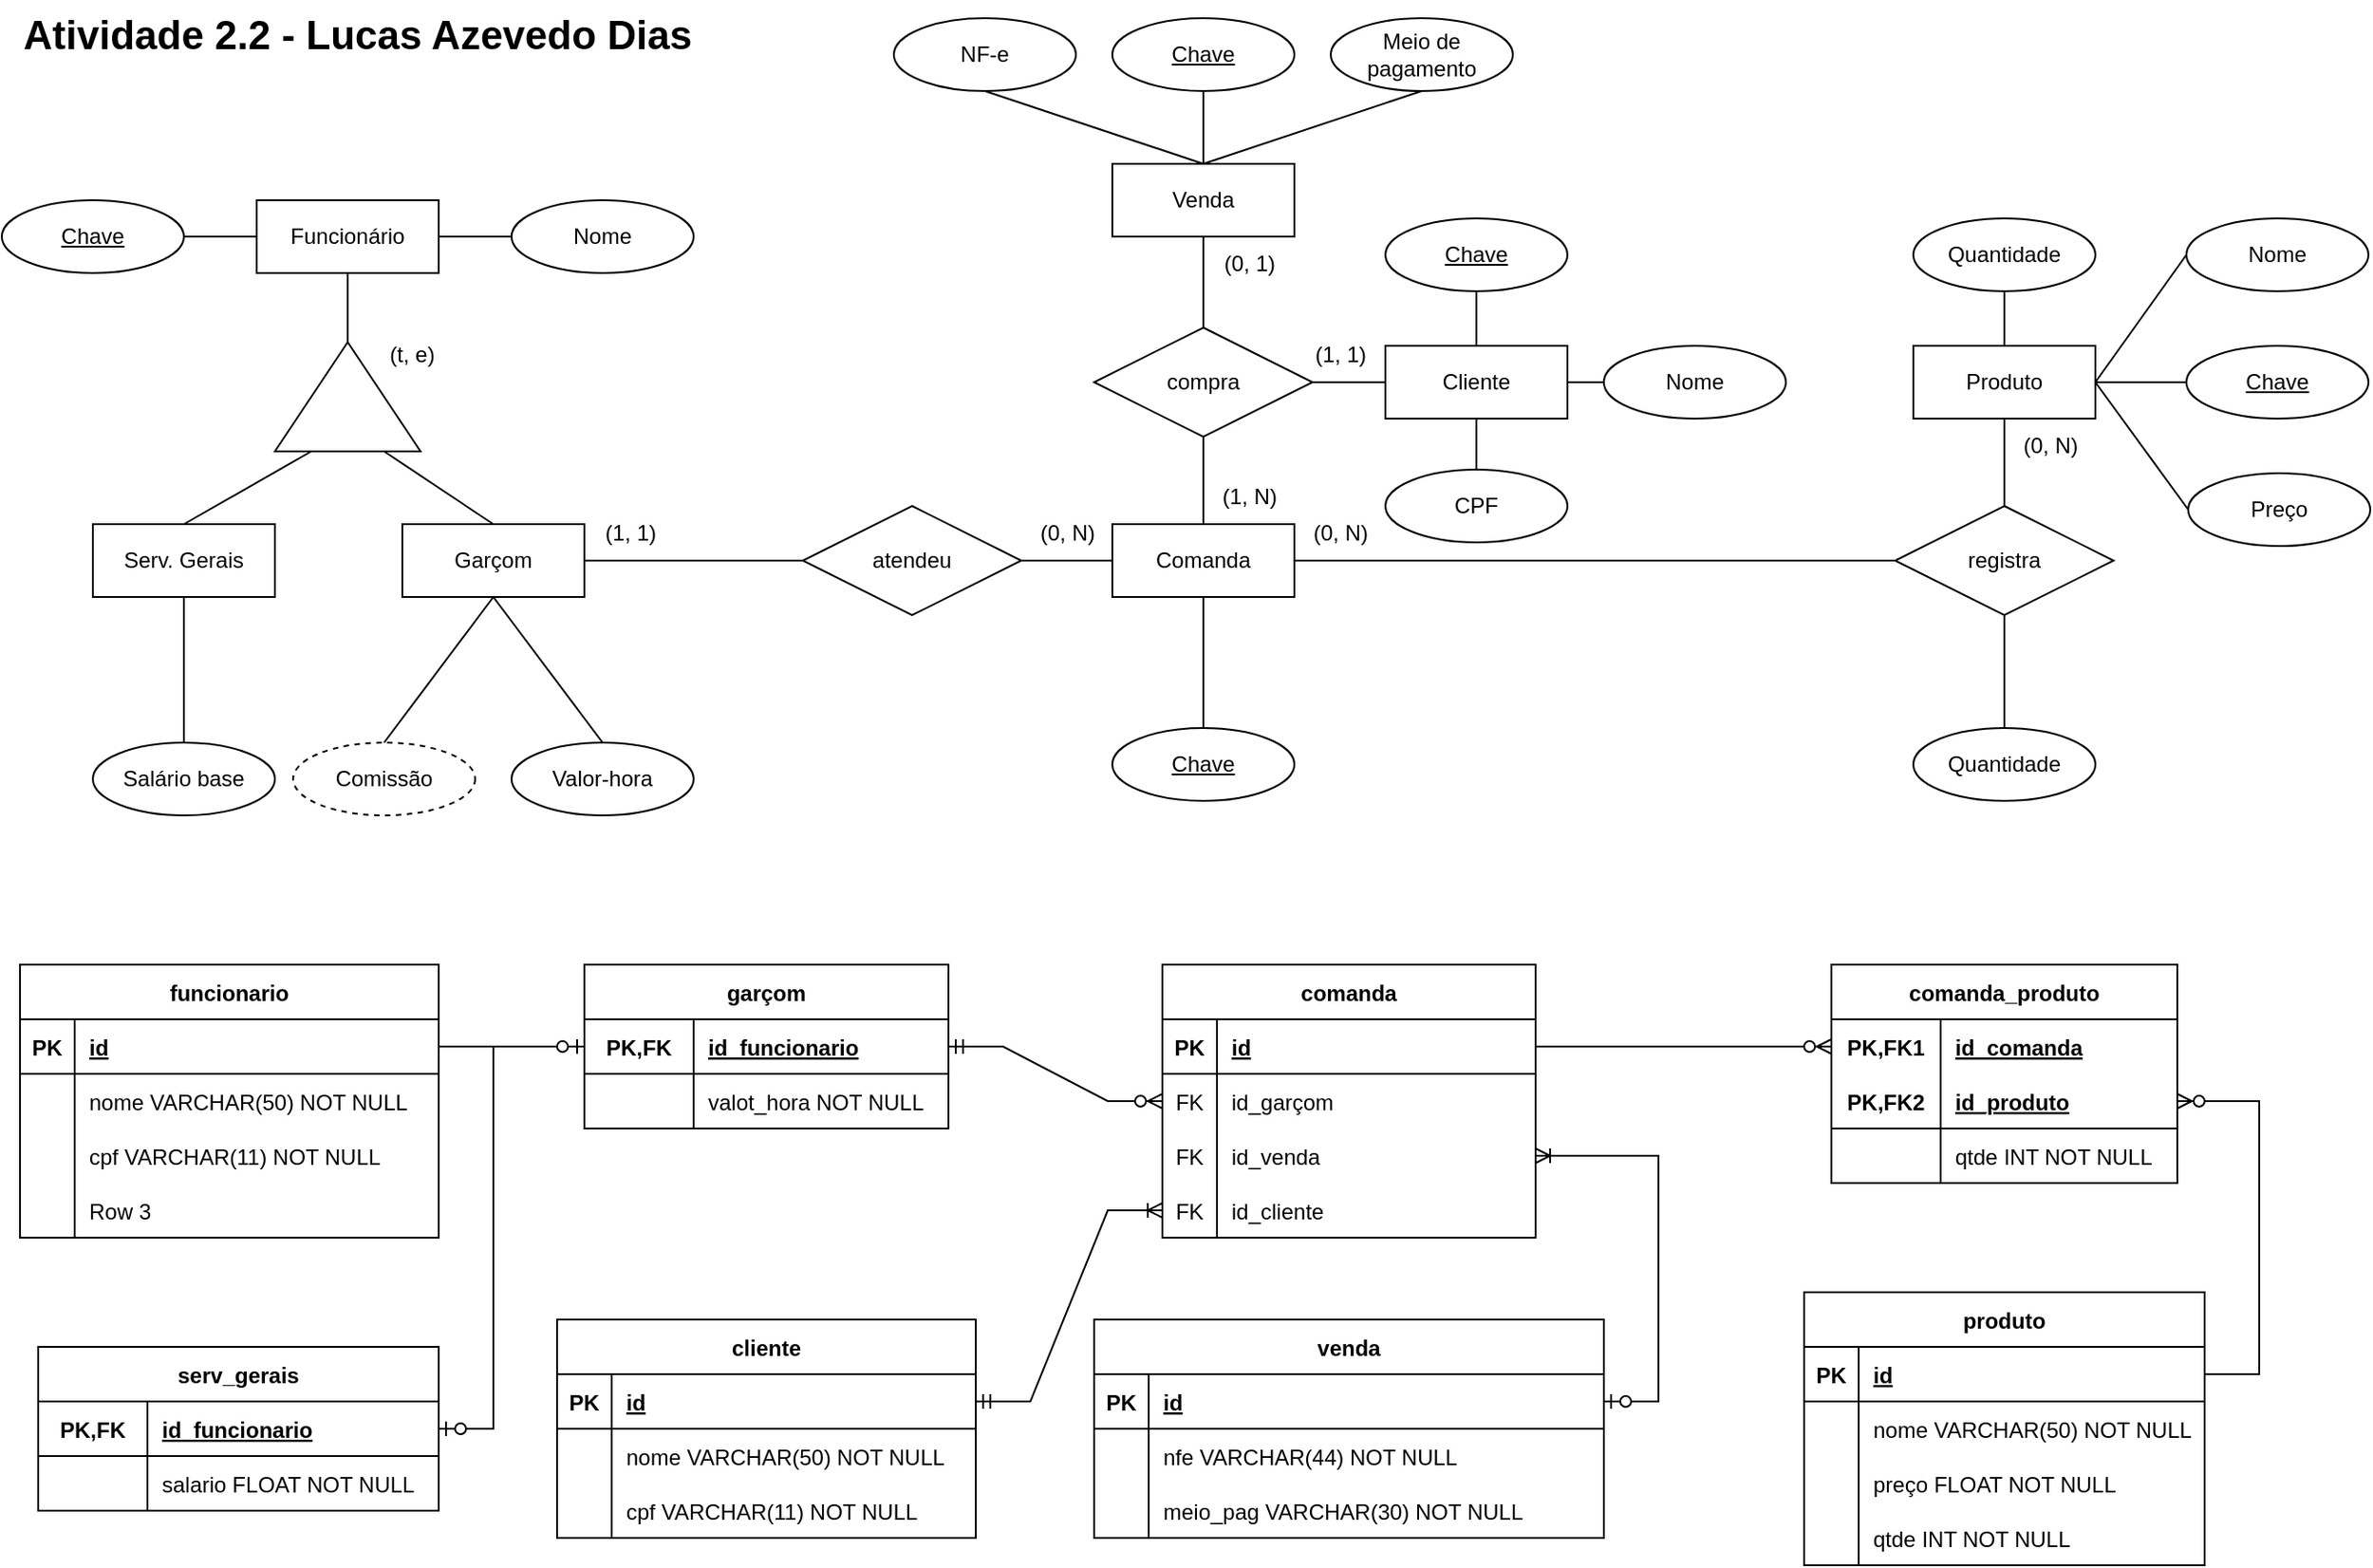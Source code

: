 <mxfile version="20.2.7" type="device"><diagram id="Tf-9CB0WXcVdSbQDBGS9" name="Página-1"><mxGraphModel dx="1550" dy="776" grid="1" gridSize="10" guides="1" tooltips="1" connect="1" arrows="1" fold="1" page="1" pageScale="1" pageWidth="827" pageHeight="1169" math="0" shadow="0"><root><mxCell id="0"/><mxCell id="1" parent="0"/><mxCell id="cGFHeMpiCrtGVs2GrDQh-1" value="Atividade 2.2 - Lucas Azevedo Dias" style="text;html=1;resizable=0;autosize=1;align=center;verticalAlign=middle;points=[];fillColor=none;strokeColor=none;rounded=0;strokeWidth=1;fontSize=22;fontStyle=1" parent="1" vertex="1"><mxGeometry x="40" y="40" width="390" height="40" as="geometry"/></mxCell><mxCell id="cGFHeMpiCrtGVs2GrDQh-3" value="Venda" style="whiteSpace=wrap;html=1;align=center;" parent="1" vertex="1"><mxGeometry x="650" y="130" width="100" height="40" as="geometry"/></mxCell><mxCell id="cGFHeMpiCrtGVs2GrDQh-4" value="Cliente" style="whiteSpace=wrap;html=1;align=center;" parent="1" vertex="1"><mxGeometry x="800" y="230" width="100" height="40" as="geometry"/></mxCell><mxCell id="cGFHeMpiCrtGVs2GrDQh-5" value="Comanda" style="whiteSpace=wrap;html=1;align=center;" parent="1" vertex="1"><mxGeometry x="650" y="328" width="100" height="40" as="geometry"/></mxCell><mxCell id="cGFHeMpiCrtGVs2GrDQh-6" value="Produto" style="whiteSpace=wrap;html=1;align=center;" parent="1" vertex="1"><mxGeometry x="1090" y="230" width="100" height="40" as="geometry"/></mxCell><mxCell id="cGFHeMpiCrtGVs2GrDQh-10" value="Funcionário" style="whiteSpace=wrap;html=1;align=center;" parent="1" vertex="1"><mxGeometry x="180" y="150" width="100" height="40" as="geometry"/></mxCell><mxCell id="cGFHeMpiCrtGVs2GrDQh-11" value="" style="triangle;whiteSpace=wrap;html=1;rotation=-90;" parent="1" vertex="1"><mxGeometry x="200" y="218" width="60" height="80" as="geometry"/></mxCell><mxCell id="cGFHeMpiCrtGVs2GrDQh-12" value="Garçom" style="whiteSpace=wrap;html=1;align=center;" parent="1" vertex="1"><mxGeometry x="260" y="328" width="100" height="40" as="geometry"/></mxCell><mxCell id="cGFHeMpiCrtGVs2GrDQh-14" value="" style="endArrow=none;html=1;rounded=0;exitX=0.5;exitY=1;exitDx=0;exitDy=0;entryX=1;entryY=0.5;entryDx=0;entryDy=0;" parent="1" source="cGFHeMpiCrtGVs2GrDQh-10" target="cGFHeMpiCrtGVs2GrDQh-11" edge="1"><mxGeometry relative="1" as="geometry"><mxPoint x="240" y="248.5" as="sourcePoint"/><mxPoint x="400" y="248.5" as="targetPoint"/></mxGeometry></mxCell><mxCell id="cGFHeMpiCrtGVs2GrDQh-15" value="" style="endArrow=none;html=1;rounded=0;exitX=0.5;exitY=0;exitDx=0;exitDy=0;entryX=0;entryY=0.75;entryDx=0;entryDy=0;" parent="1" source="cGFHeMpiCrtGVs2GrDQh-12" target="cGFHeMpiCrtGVs2GrDQh-11" edge="1"><mxGeometry relative="1" as="geometry"><mxPoint x="240" y="248.5" as="sourcePoint"/><mxPoint x="400" y="248.5" as="targetPoint"/></mxGeometry></mxCell><mxCell id="cGFHeMpiCrtGVs2GrDQh-17" value="compra" style="shape=rhombus;perimeter=rhombusPerimeter;whiteSpace=wrap;html=1;align=center;" parent="1" vertex="1"><mxGeometry x="640" y="220" width="120" height="60" as="geometry"/></mxCell><mxCell id="cGFHeMpiCrtGVs2GrDQh-18" value="" style="endArrow=none;html=1;rounded=0;exitX=0;exitY=0.5;exitDx=0;exitDy=0;entryX=1;entryY=0.5;entryDx=0;entryDy=0;" parent="1" source="cGFHeMpiCrtGVs2GrDQh-4" target="cGFHeMpiCrtGVs2GrDQh-17" edge="1"><mxGeometry relative="1" as="geometry"><mxPoint x="820" y="60.5" as="sourcePoint"/><mxPoint x="980" y="60.5" as="targetPoint"/></mxGeometry></mxCell><mxCell id="cGFHeMpiCrtGVs2GrDQh-19" value="" style="endArrow=none;html=1;rounded=0;exitX=0.5;exitY=0;exitDx=0;exitDy=0;entryX=0.5;entryY=1;entryDx=0;entryDy=0;" parent="1" source="cGFHeMpiCrtGVs2GrDQh-17" target="cGFHeMpiCrtGVs2GrDQh-3" edge="1"><mxGeometry relative="1" as="geometry"><mxPoint x="820" y="60.5" as="sourcePoint"/><mxPoint x="980" y="60.5" as="targetPoint"/></mxGeometry></mxCell><mxCell id="cGFHeMpiCrtGVs2GrDQh-21" value="" style="endArrow=none;html=1;rounded=0;exitX=0.5;exitY=0;exitDx=0;exitDy=0;entryX=0.5;entryY=1;entryDx=0;entryDy=0;" parent="1" source="cGFHeMpiCrtGVs2GrDQh-5" target="cGFHeMpiCrtGVs2GrDQh-17" edge="1"><mxGeometry relative="1" as="geometry"><mxPoint x="830" y="-24.5" as="sourcePoint"/><mxPoint x="990" y="-24.5" as="targetPoint"/></mxGeometry></mxCell><mxCell id="cGFHeMpiCrtGVs2GrDQh-26" value="" style="endArrow=none;html=1;rounded=0;exitX=0;exitY=0.5;exitDx=0;exitDy=0;entryX=1;entryY=0.5;entryDx=0;entryDy=0;" parent="1" source="8vRfz0AkFS-vxS0Pr72x-83" target="cGFHeMpiCrtGVs2GrDQh-5" edge="1"><mxGeometry relative="1" as="geometry"><mxPoint x="1080" y="348" as="sourcePoint"/><mxPoint x="1019" y="428" as="targetPoint"/></mxGeometry></mxCell><mxCell id="cGFHeMpiCrtGVs2GrDQh-27" value="" style="endArrow=none;html=1;rounded=0;exitX=0.5;exitY=1;exitDx=0;exitDy=0;entryX=0.5;entryY=0;entryDx=0;entryDy=0;" parent="1" source="cGFHeMpiCrtGVs2GrDQh-6" target="8vRfz0AkFS-vxS0Pr72x-83" edge="1"><mxGeometry relative="1" as="geometry"><mxPoint x="900" y="228" as="sourcePoint"/><mxPoint x="1140" y="318" as="targetPoint"/></mxGeometry></mxCell><mxCell id="cGFHeMpiCrtGVs2GrDQh-37" value="(1, N)" style="text;html=1;resizable=0;autosize=1;align=center;verticalAlign=middle;points=[];fillColor=none;strokeColor=none;rounded=0;" parent="1" vertex="1"><mxGeometry x="700" y="298" width="50" height="30" as="geometry"/></mxCell><mxCell id="cGFHeMpiCrtGVs2GrDQh-38" value="(1, 1)" style="text;html=1;resizable=0;autosize=1;align=center;verticalAlign=middle;points=[];fillColor=none;strokeColor=none;rounded=0;" parent="1" vertex="1"><mxGeometry x="750" y="220" width="50" height="30" as="geometry"/></mxCell><mxCell id="cGFHeMpiCrtGVs2GrDQh-40" value="(0, 1)" style="text;html=1;resizable=0;autosize=1;align=center;verticalAlign=middle;points=[];fillColor=none;strokeColor=none;rounded=0;" parent="1" vertex="1"><mxGeometry x="700" y="170" width="50" height="30" as="geometry"/></mxCell><mxCell id="cGFHeMpiCrtGVs2GrDQh-44" value="(0, N)" style="text;html=1;resizable=0;autosize=1;align=center;verticalAlign=middle;points=[];fillColor=none;strokeColor=none;rounded=0;" parent="1" vertex="1"><mxGeometry x="750" y="318" width="50" height="30" as="geometry"/></mxCell><mxCell id="cGFHeMpiCrtGVs2GrDQh-45" value="(0, N)" style="text;html=1;resizable=0;autosize=1;align=center;verticalAlign=middle;points=[];fillColor=none;strokeColor=none;rounded=0;" parent="1" vertex="1"><mxGeometry x="1140" y="270" width="50" height="30" as="geometry"/></mxCell><mxCell id="cGFHeMpiCrtGVs2GrDQh-60" value="(t, e)" style="text;html=1;resizable=0;autosize=1;align=center;verticalAlign=middle;points=[];fillColor=none;strokeColor=none;rounded=0;" parent="1" vertex="1"><mxGeometry x="240" y="220" width="50" height="30" as="geometry"/></mxCell><mxCell id="cGFHeMpiCrtGVs2GrDQh-63" value="Quantidade" style="ellipse;whiteSpace=wrap;html=1;align=center;" parent="1" vertex="1"><mxGeometry x="1090" y="440" width="100" height="40" as="geometry"/></mxCell><mxCell id="cGFHeMpiCrtGVs2GrDQh-64" value="" style="endArrow=none;html=1;rounded=0;exitX=0.5;exitY=1;exitDx=0;exitDy=0;entryX=0.5;entryY=0;entryDx=0;entryDy=0;" parent="1" source="8vRfz0AkFS-vxS0Pr72x-83" target="cGFHeMpiCrtGVs2GrDQh-63" edge="1"><mxGeometry relative="1" as="geometry"><mxPoint x="1140" y="378" as="sourcePoint"/><mxPoint x="540" y="258" as="targetPoint"/></mxGeometry></mxCell><mxCell id="cGFHeMpiCrtGVs2GrDQh-67" value="Quantidade" style="ellipse;whiteSpace=wrap;html=1;align=center;" parent="1" vertex="1"><mxGeometry x="1090" y="160" width="100" height="40" as="geometry"/></mxCell><mxCell id="cGFHeMpiCrtGVs2GrDQh-68" value="" style="endArrow=none;html=1;rounded=0;exitX=0.5;exitY=0;exitDx=0;exitDy=0;entryX=0.5;entryY=1;entryDx=0;entryDy=0;" parent="1" source="cGFHeMpiCrtGVs2GrDQh-6" target="cGFHeMpiCrtGVs2GrDQh-67" edge="1"><mxGeometry relative="1" as="geometry"><mxPoint x="1341" y="110" as="sourcePoint"/><mxPoint x="1110" y="220" as="targetPoint"/></mxGeometry></mxCell><mxCell id="cGFHeMpiCrtGVs2GrDQh-69" value="Nome" style="ellipse;whiteSpace=wrap;html=1;align=center;" parent="1" vertex="1"><mxGeometry x="1240" y="160" width="100" height="40" as="geometry"/></mxCell><mxCell id="cGFHeMpiCrtGVs2GrDQh-70" value="Preço" style="ellipse;whiteSpace=wrap;html=1;align=center;" parent="1" vertex="1"><mxGeometry x="1241" y="300" width="100" height="40" as="geometry"/></mxCell><mxCell id="cGFHeMpiCrtGVs2GrDQh-71" value="" style="endArrow=none;html=1;rounded=0;exitX=0;exitY=0.5;exitDx=0;exitDy=0;entryX=1;entryY=0.5;entryDx=0;entryDy=0;" parent="1" source="cGFHeMpiCrtGVs2GrDQh-70" target="cGFHeMpiCrtGVs2GrDQh-6" edge="1"><mxGeometry relative="1" as="geometry"><mxPoint x="950" y="260" as="sourcePoint"/><mxPoint x="1110" y="260" as="targetPoint"/></mxGeometry></mxCell><mxCell id="cGFHeMpiCrtGVs2GrDQh-72" value="" style="endArrow=none;html=1;rounded=0;exitX=0;exitY=0.5;exitDx=0;exitDy=0;entryX=1;entryY=0.5;entryDx=0;entryDy=0;" parent="1" source="cGFHeMpiCrtGVs2GrDQh-69" target="cGFHeMpiCrtGVs2GrDQh-6" edge="1"><mxGeometry relative="1" as="geometry"><mxPoint x="950" y="260" as="sourcePoint"/><mxPoint x="1110" y="260" as="targetPoint"/></mxGeometry></mxCell><mxCell id="cGFHeMpiCrtGVs2GrDQh-77" value="Salário base" style="ellipse;whiteSpace=wrap;html=1;align=center;" parent="1" vertex="1"><mxGeometry x="90" y="448" width="100" height="40" as="geometry"/></mxCell><mxCell id="cGFHeMpiCrtGVs2GrDQh-78" value="" style="endArrow=none;html=1;rounded=0;entryX=0.5;entryY=0;entryDx=0;entryDy=0;exitX=0.5;exitY=1;exitDx=0;exitDy=0;" parent="1" source="cGFHeMpiCrtGVs2GrDQh-91" target="cGFHeMpiCrtGVs2GrDQh-77" edge="1"><mxGeometry relative="1" as="geometry"><mxPoint x="160" y="398" as="sourcePoint"/><mxPoint x="800" y="278.5" as="targetPoint"/></mxGeometry></mxCell><mxCell id="cGFHeMpiCrtGVs2GrDQh-80" value="Comissão" style="ellipse;whiteSpace=wrap;html=1;align=center;dashed=1;" parent="1" vertex="1"><mxGeometry x="200" y="448" width="100" height="40" as="geometry"/></mxCell><mxCell id="cGFHeMpiCrtGVs2GrDQh-81" value="Valor-hora" style="ellipse;whiteSpace=wrap;html=1;align=center;" parent="1" vertex="1"><mxGeometry x="320" y="448" width="100" height="40" as="geometry"/></mxCell><mxCell id="cGFHeMpiCrtGVs2GrDQh-82" value="" style="endArrow=none;html=1;rounded=0;exitX=0.5;exitY=0;exitDx=0;exitDy=0;entryX=0.5;entryY=1;entryDx=0;entryDy=0;" parent="1" source="cGFHeMpiCrtGVs2GrDQh-80" target="cGFHeMpiCrtGVs2GrDQh-12" edge="1"><mxGeometry relative="1" as="geometry"><mxPoint x="420" y="356.5" as="sourcePoint"/><mxPoint x="580" y="356.5" as="targetPoint"/></mxGeometry></mxCell><mxCell id="cGFHeMpiCrtGVs2GrDQh-83" value="" style="endArrow=none;html=1;rounded=0;exitX=0.5;exitY=1;exitDx=0;exitDy=0;entryX=0.5;entryY=0;entryDx=0;entryDy=0;" parent="1" source="cGFHeMpiCrtGVs2GrDQh-12" target="cGFHeMpiCrtGVs2GrDQh-81" edge="1"><mxGeometry relative="1" as="geometry"><mxPoint x="420" y="356.5" as="sourcePoint"/><mxPoint x="580" y="356.5" as="targetPoint"/></mxGeometry></mxCell><mxCell id="cGFHeMpiCrtGVs2GrDQh-87" value="atendeu" style="shape=rhombus;perimeter=rhombusPerimeter;whiteSpace=wrap;html=1;align=center;" parent="1" vertex="1"><mxGeometry x="480" y="318" width="120" height="60" as="geometry"/></mxCell><mxCell id="cGFHeMpiCrtGVs2GrDQh-88" value="" style="endArrow=none;html=1;rounded=0;exitX=1;exitY=0.5;exitDx=0;exitDy=0;entryX=0;entryY=0.5;entryDx=0;entryDy=0;" parent="1" source="cGFHeMpiCrtGVs2GrDQh-87" target="cGFHeMpiCrtGVs2GrDQh-5" edge="1"><mxGeometry relative="1" as="geometry"><mxPoint x="430" y="228" as="sourcePoint"/><mxPoint x="590" y="228" as="targetPoint"/></mxGeometry></mxCell><mxCell id="cGFHeMpiCrtGVs2GrDQh-89" value="" style="endArrow=none;html=1;rounded=0;exitX=1;exitY=0.5;exitDx=0;exitDy=0;entryX=0;entryY=0.5;entryDx=0;entryDy=0;" parent="1" source="cGFHeMpiCrtGVs2GrDQh-12" target="cGFHeMpiCrtGVs2GrDQh-87" edge="1"><mxGeometry relative="1" as="geometry"><mxPoint x="430" y="228" as="sourcePoint"/><mxPoint x="590" y="228" as="targetPoint"/></mxGeometry></mxCell><mxCell id="cGFHeMpiCrtGVs2GrDQh-90" value="(0, N)" style="text;html=1;resizable=0;autosize=1;align=center;verticalAlign=middle;points=[];fillColor=none;strokeColor=none;rounded=0;" parent="1" vertex="1"><mxGeometry x="600" y="318" width="50" height="30" as="geometry"/></mxCell><mxCell id="cGFHeMpiCrtGVs2GrDQh-91" value="Serv. Gerais" style="whiteSpace=wrap;html=1;align=center;" parent="1" vertex="1"><mxGeometry x="90" y="328" width="100" height="40" as="geometry"/></mxCell><mxCell id="cGFHeMpiCrtGVs2GrDQh-92" value="" style="endArrow=none;html=1;rounded=0;exitX=0;exitY=0.25;exitDx=0;exitDy=0;entryX=0.5;entryY=0;entryDx=0;entryDy=0;" parent="1" source="cGFHeMpiCrtGVs2GrDQh-11" target="cGFHeMpiCrtGVs2GrDQh-91" edge="1"><mxGeometry relative="1" as="geometry"><mxPoint x="420" y="328" as="sourcePoint"/><mxPoint x="580" y="328" as="targetPoint"/></mxGeometry></mxCell><mxCell id="cGFHeMpiCrtGVs2GrDQh-93" value="(1, 1)" style="text;html=1;resizable=0;autosize=1;align=center;verticalAlign=middle;points=[];fillColor=none;strokeColor=none;rounded=0;" parent="1" vertex="1"><mxGeometry x="360" y="318" width="50" height="30" as="geometry"/></mxCell><mxCell id="MlNXcldmZErUoNLux1YM-1" value="Nome" style="ellipse;whiteSpace=wrap;html=1;align=center;" parent="1" vertex="1"><mxGeometry x="320" y="150" width="100" height="40" as="geometry"/></mxCell><mxCell id="MlNXcldmZErUoNLux1YM-2" value="" style="endArrow=none;html=1;rounded=0;entryX=0;entryY=0.5;entryDx=0;entryDy=0;exitX=1;exitY=0.5;exitDx=0;exitDy=0;" parent="1" source="cGFHeMpiCrtGVs2GrDQh-10" target="MlNXcldmZErUoNLux1YM-1" edge="1"><mxGeometry relative="1" as="geometry"><mxPoint x="580" y="190" as="sourcePoint"/><mxPoint x="740" y="190" as="targetPoint"/></mxGeometry></mxCell><mxCell id="MlNXcldmZErUoNLux1YM-3" value="Chave" style="ellipse;whiteSpace=wrap;html=1;align=center;fontStyle=4;" parent="1" vertex="1"><mxGeometry x="40" y="150" width="100" height="40" as="geometry"/></mxCell><mxCell id="MlNXcldmZErUoNLux1YM-4" value="" style="endArrow=none;html=1;rounded=0;entryX=1;entryY=0.5;entryDx=0;entryDy=0;exitX=0;exitY=0.5;exitDx=0;exitDy=0;" parent="1" source="cGFHeMpiCrtGVs2GrDQh-10" target="MlNXcldmZErUoNLux1YM-3" edge="1"><mxGeometry relative="1" as="geometry"><mxPoint x="580" y="190" as="sourcePoint"/><mxPoint x="740" y="190" as="targetPoint"/></mxGeometry></mxCell><mxCell id="MlNXcldmZErUoNLux1YM-5" value="Chave" style="ellipse;whiteSpace=wrap;html=1;align=center;fontStyle=4;" parent="1" vertex="1"><mxGeometry x="650" y="50" width="100" height="40" as="geometry"/></mxCell><mxCell id="MlNXcldmZErUoNLux1YM-6" value="" style="endArrow=none;html=1;rounded=0;entryX=0.5;entryY=1;entryDx=0;entryDy=0;exitX=0.5;exitY=0;exitDx=0;exitDy=0;" parent="1" source="cGFHeMpiCrtGVs2GrDQh-3" target="MlNXcldmZErUoNLux1YM-5" edge="1"><mxGeometry relative="1" as="geometry"><mxPoint x="500" y="164.5" as="sourcePoint"/><mxPoint x="660" y="164.5" as="targetPoint"/></mxGeometry></mxCell><mxCell id="MlNXcldmZErUoNLux1YM-7" value="Chave" style="ellipse;whiteSpace=wrap;html=1;align=center;fontStyle=4;" parent="1" vertex="1"><mxGeometry x="650" y="440" width="100" height="40" as="geometry"/></mxCell><mxCell id="MlNXcldmZErUoNLux1YM-8" value="" style="endArrow=none;html=1;rounded=0;entryX=0.5;entryY=1;entryDx=0;entryDy=0;exitX=0.5;exitY=0;exitDx=0;exitDy=0;" parent="1" source="MlNXcldmZErUoNLux1YM-7" target="cGFHeMpiCrtGVs2GrDQh-5" edge="1"><mxGeometry relative="1" as="geometry"><mxPoint x="645" y="520" as="sourcePoint"/><mxPoint x="805" y="520" as="targetPoint"/></mxGeometry></mxCell><mxCell id="MlNXcldmZErUoNLux1YM-11" value="Meio de pagamento" style="ellipse;whiteSpace=wrap;html=1;align=center;" parent="1" vertex="1"><mxGeometry x="770" y="50" width="100" height="40" as="geometry"/></mxCell><mxCell id="MlNXcldmZErUoNLux1YM-12" value="NF-e" style="ellipse;whiteSpace=wrap;html=1;align=center;" parent="1" vertex="1"><mxGeometry x="530" y="50" width="100" height="40" as="geometry"/></mxCell><mxCell id="MlNXcldmZErUoNLux1YM-13" value="" style="endArrow=none;html=1;rounded=0;entryX=0.5;entryY=1;entryDx=0;entryDy=0;exitX=0.5;exitY=0;exitDx=0;exitDy=0;" parent="1" source="cGFHeMpiCrtGVs2GrDQh-3" target="MlNXcldmZErUoNLux1YM-12" edge="1"><mxGeometry relative="1" as="geometry"><mxPoint x="560" y="190" as="sourcePoint"/><mxPoint x="720" y="190" as="targetPoint"/></mxGeometry></mxCell><mxCell id="MlNXcldmZErUoNLux1YM-14" value="" style="endArrow=none;html=1;rounded=0;entryX=0.5;entryY=1;entryDx=0;entryDy=0;exitX=0.5;exitY=0;exitDx=0;exitDy=0;" parent="1" source="cGFHeMpiCrtGVs2GrDQh-3" target="MlNXcldmZErUoNLux1YM-11" edge="1"><mxGeometry relative="1" as="geometry"><mxPoint x="560" y="190" as="sourcePoint"/><mxPoint x="720" y="190" as="targetPoint"/></mxGeometry></mxCell><mxCell id="MlNXcldmZErUoNLux1YM-15" value="Nome" style="ellipse;whiteSpace=wrap;html=1;align=center;" parent="1" vertex="1"><mxGeometry x="920" y="230" width="100" height="40" as="geometry"/></mxCell><mxCell id="MlNXcldmZErUoNLux1YM-16" value="Chave" style="ellipse;whiteSpace=wrap;html=1;align=center;fontStyle=4;" parent="1" vertex="1"><mxGeometry x="800" y="160" width="100" height="40" as="geometry"/></mxCell><mxCell id="MlNXcldmZErUoNLux1YM-17" value="" style="endArrow=none;html=1;rounded=0;entryX=0.5;entryY=1;entryDx=0;entryDy=0;exitX=0.5;exitY=0;exitDx=0;exitDy=0;" parent="1" source="cGFHeMpiCrtGVs2GrDQh-4" target="MlNXcldmZErUoNLux1YM-16" edge="1"><mxGeometry relative="1" as="geometry"><mxPoint x="1060" y="320" as="sourcePoint"/><mxPoint x="1220" y="320" as="targetPoint"/></mxGeometry></mxCell><mxCell id="MlNXcldmZErUoNLux1YM-18" value="" style="endArrow=none;html=1;rounded=0;entryX=1;entryY=0.5;entryDx=0;entryDy=0;exitX=0;exitY=0.5;exitDx=0;exitDy=0;" parent="1" source="MlNXcldmZErUoNLux1YM-15" target="cGFHeMpiCrtGVs2GrDQh-4" edge="1"><mxGeometry relative="1" as="geometry"><mxPoint x="1060" y="320" as="sourcePoint"/><mxPoint x="1220" y="320" as="targetPoint"/></mxGeometry></mxCell><mxCell id="MlNXcldmZErUoNLux1YM-19" value="CPF" style="ellipse;whiteSpace=wrap;html=1;align=center;" parent="1" vertex="1"><mxGeometry x="800" y="298" width="100" height="40" as="geometry"/></mxCell><mxCell id="MlNXcldmZErUoNLux1YM-20" value="" style="endArrow=none;html=1;rounded=0;exitX=0.5;exitY=1;exitDx=0;exitDy=0;entryX=0.5;entryY=0;entryDx=0;entryDy=0;" parent="1" source="cGFHeMpiCrtGVs2GrDQh-4" target="MlNXcldmZErUoNLux1YM-19" edge="1"><mxGeometry relative="1" as="geometry"><mxPoint x="1060" y="320" as="sourcePoint"/><mxPoint x="1220" y="320" as="targetPoint"/></mxGeometry></mxCell><mxCell id="MlNXcldmZErUoNLux1YM-21" value="Chave" style="ellipse;whiteSpace=wrap;html=1;align=center;fontStyle=4;" parent="1" vertex="1"><mxGeometry x="1240" y="230" width="100" height="40" as="geometry"/></mxCell><mxCell id="MlNXcldmZErUoNLux1YM-22" value="" style="endArrow=none;html=1;rounded=0;entryX=1;entryY=0.5;entryDx=0;entryDy=0;exitX=0;exitY=0.5;exitDx=0;exitDy=0;" parent="1" source="MlNXcldmZErUoNLux1YM-21" target="cGFHeMpiCrtGVs2GrDQh-6" edge="1"><mxGeometry relative="1" as="geometry"><mxPoint x="850" y="320" as="sourcePoint"/><mxPoint x="1010" y="320" as="targetPoint"/></mxGeometry></mxCell><mxCell id="9fMpjr7GXetN1VGknUo6-1" value="funcionario" style="shape=table;startSize=30;container=1;collapsible=1;childLayout=tableLayout;fixedRows=1;rowLines=0;fontStyle=1;align=center;resizeLast=1;" parent="1" vertex="1"><mxGeometry x="50" y="570" width="230" height="150" as="geometry"/></mxCell><mxCell id="9fMpjr7GXetN1VGknUo6-2" value="" style="shape=tableRow;horizontal=0;startSize=0;swimlaneHead=0;swimlaneBody=0;fillColor=none;collapsible=0;dropTarget=0;points=[[0,0.5],[1,0.5]];portConstraint=eastwest;top=0;left=0;right=0;bottom=1;" parent="9fMpjr7GXetN1VGknUo6-1" vertex="1"><mxGeometry y="30" width="230" height="30" as="geometry"/></mxCell><mxCell id="9fMpjr7GXetN1VGknUo6-3" value="PK" style="shape=partialRectangle;connectable=0;fillColor=none;top=0;left=0;bottom=0;right=0;fontStyle=1;overflow=hidden;" parent="9fMpjr7GXetN1VGknUo6-2" vertex="1"><mxGeometry width="30" height="30" as="geometry"><mxRectangle width="30" height="30" as="alternateBounds"/></mxGeometry></mxCell><mxCell id="9fMpjr7GXetN1VGknUo6-4" value="id" style="shape=partialRectangle;connectable=0;fillColor=none;top=0;left=0;bottom=0;right=0;align=left;spacingLeft=6;fontStyle=5;overflow=hidden;" parent="9fMpjr7GXetN1VGknUo6-2" vertex="1"><mxGeometry x="30" width="200" height="30" as="geometry"><mxRectangle width="200" height="30" as="alternateBounds"/></mxGeometry></mxCell><mxCell id="9fMpjr7GXetN1VGknUo6-5" value="" style="shape=tableRow;horizontal=0;startSize=0;swimlaneHead=0;swimlaneBody=0;fillColor=none;collapsible=0;dropTarget=0;points=[[0,0.5],[1,0.5]];portConstraint=eastwest;top=0;left=0;right=0;bottom=0;" parent="9fMpjr7GXetN1VGknUo6-1" vertex="1"><mxGeometry y="60" width="230" height="30" as="geometry"/></mxCell><mxCell id="9fMpjr7GXetN1VGknUo6-6" value="" style="shape=partialRectangle;connectable=0;fillColor=none;top=0;left=0;bottom=0;right=0;editable=1;overflow=hidden;" parent="9fMpjr7GXetN1VGknUo6-5" vertex="1"><mxGeometry width="30" height="30" as="geometry"><mxRectangle width="30" height="30" as="alternateBounds"/></mxGeometry></mxCell><mxCell id="9fMpjr7GXetN1VGknUo6-7" value="nome VARCHAR(50) NOT NULL" style="shape=partialRectangle;connectable=0;fillColor=none;top=0;left=0;bottom=0;right=0;align=left;spacingLeft=6;overflow=hidden;" parent="9fMpjr7GXetN1VGknUo6-5" vertex="1"><mxGeometry x="30" width="200" height="30" as="geometry"><mxRectangle width="200" height="30" as="alternateBounds"/></mxGeometry></mxCell><mxCell id="9fMpjr7GXetN1VGknUo6-8" value="" style="shape=tableRow;horizontal=0;startSize=0;swimlaneHead=0;swimlaneBody=0;fillColor=none;collapsible=0;dropTarget=0;points=[[0,0.5],[1,0.5]];portConstraint=eastwest;top=0;left=0;right=0;bottom=0;" parent="9fMpjr7GXetN1VGknUo6-1" vertex="1"><mxGeometry y="90" width="230" height="30" as="geometry"/></mxCell><mxCell id="9fMpjr7GXetN1VGknUo6-9" value="" style="shape=partialRectangle;connectable=0;fillColor=none;top=0;left=0;bottom=0;right=0;editable=1;overflow=hidden;" parent="9fMpjr7GXetN1VGknUo6-8" vertex="1"><mxGeometry width="30" height="30" as="geometry"><mxRectangle width="30" height="30" as="alternateBounds"/></mxGeometry></mxCell><mxCell id="9fMpjr7GXetN1VGknUo6-10" value="cpf VARCHAR(11) NOT NULL" style="shape=partialRectangle;connectable=0;fillColor=none;top=0;left=0;bottom=0;right=0;align=left;spacingLeft=6;overflow=hidden;" parent="9fMpjr7GXetN1VGknUo6-8" vertex="1"><mxGeometry x="30" width="200" height="30" as="geometry"><mxRectangle width="200" height="30" as="alternateBounds"/></mxGeometry></mxCell><mxCell id="9fMpjr7GXetN1VGknUo6-11" value="" style="shape=tableRow;horizontal=0;startSize=0;swimlaneHead=0;swimlaneBody=0;fillColor=none;collapsible=0;dropTarget=0;points=[[0,0.5],[1,0.5]];portConstraint=eastwest;top=0;left=0;right=0;bottom=0;" parent="9fMpjr7GXetN1VGknUo6-1" vertex="1"><mxGeometry y="120" width="230" height="30" as="geometry"/></mxCell><mxCell id="9fMpjr7GXetN1VGknUo6-12" value="" style="shape=partialRectangle;connectable=0;fillColor=none;top=0;left=0;bottom=0;right=0;editable=1;overflow=hidden;" parent="9fMpjr7GXetN1VGknUo6-11" vertex="1"><mxGeometry width="30" height="30" as="geometry"><mxRectangle width="30" height="30" as="alternateBounds"/></mxGeometry></mxCell><mxCell id="9fMpjr7GXetN1VGknUo6-13" value="Row 3" style="shape=partialRectangle;connectable=0;fillColor=none;top=0;left=0;bottom=0;right=0;align=left;spacingLeft=6;overflow=hidden;" parent="9fMpjr7GXetN1VGknUo6-11" vertex="1"><mxGeometry x="30" width="200" height="30" as="geometry"><mxRectangle width="200" height="30" as="alternateBounds"/></mxGeometry></mxCell><mxCell id="9fMpjr7GXetN1VGknUo6-14" value="" style="edgeStyle=entityRelationEdgeStyle;fontSize=12;html=1;endArrow=ERzeroToOne;endFill=1;rounded=0;" parent="1" source="9fMpjr7GXetN1VGknUo6-2" target="9fMpjr7GXetN1VGknUo6-19" edge="1"><mxGeometry width="100" height="100" relative="1" as="geometry"><mxPoint x="350" y="790" as="sourcePoint"/><mxPoint x="450" y="690" as="targetPoint"/></mxGeometry></mxCell><mxCell id="9fMpjr7GXetN1VGknUo6-15" value="garçom" style="shape=table;startSize=30;container=1;collapsible=1;childLayout=tableLayout;fixedRows=1;rowLines=0;fontStyle=1;align=center;resizeLast=1;" parent="1" vertex="1"><mxGeometry x="360" y="570" width="200" height="90" as="geometry"/></mxCell><mxCell id="9fMpjr7GXetN1VGknUo6-19" value="" style="shape=tableRow;horizontal=0;startSize=0;swimlaneHead=0;swimlaneBody=0;fillColor=none;collapsible=0;dropTarget=0;points=[[0,0.5],[1,0.5]];portConstraint=eastwest;top=0;left=0;right=0;bottom=1;" parent="9fMpjr7GXetN1VGknUo6-15" vertex="1"><mxGeometry y="30" width="200" height="30" as="geometry"/></mxCell><mxCell id="9fMpjr7GXetN1VGknUo6-20" value="PK,FK" style="shape=partialRectangle;connectable=0;fillColor=none;top=0;left=0;bottom=0;right=0;fontStyle=1;overflow=hidden;" parent="9fMpjr7GXetN1VGknUo6-19" vertex="1"><mxGeometry width="60" height="30" as="geometry"><mxRectangle width="60" height="30" as="alternateBounds"/></mxGeometry></mxCell><mxCell id="9fMpjr7GXetN1VGknUo6-21" value="id_funcionario" style="shape=partialRectangle;connectable=0;fillColor=none;top=0;left=0;bottom=0;right=0;align=left;spacingLeft=6;fontStyle=5;overflow=hidden;" parent="9fMpjr7GXetN1VGknUo6-19" vertex="1"><mxGeometry x="60" width="140" height="30" as="geometry"><mxRectangle width="140" height="30" as="alternateBounds"/></mxGeometry></mxCell><mxCell id="9fMpjr7GXetN1VGknUo6-22" value="" style="shape=tableRow;horizontal=0;startSize=0;swimlaneHead=0;swimlaneBody=0;fillColor=none;collapsible=0;dropTarget=0;points=[[0,0.5],[1,0.5]];portConstraint=eastwest;top=0;left=0;right=0;bottom=0;" parent="9fMpjr7GXetN1VGknUo6-15" vertex="1"><mxGeometry y="60" width="200" height="30" as="geometry"/></mxCell><mxCell id="9fMpjr7GXetN1VGknUo6-23" value="" style="shape=partialRectangle;connectable=0;fillColor=none;top=0;left=0;bottom=0;right=0;editable=1;overflow=hidden;" parent="9fMpjr7GXetN1VGknUo6-22" vertex="1"><mxGeometry width="60" height="30" as="geometry"><mxRectangle width="60" height="30" as="alternateBounds"/></mxGeometry></mxCell><mxCell id="9fMpjr7GXetN1VGknUo6-24" value="valot_hora NOT NULL" style="shape=partialRectangle;connectable=0;fillColor=none;top=0;left=0;bottom=0;right=0;align=left;spacingLeft=6;overflow=hidden;" parent="9fMpjr7GXetN1VGknUo6-22" vertex="1"><mxGeometry x="60" width="140" height="30" as="geometry"><mxRectangle width="140" height="30" as="alternateBounds"/></mxGeometry></mxCell><mxCell id="9fMpjr7GXetN1VGknUo6-38" value="serv_gerais" style="shape=table;startSize=30;container=1;collapsible=1;childLayout=tableLayout;fixedRows=1;rowLines=0;fontStyle=1;align=center;resizeLast=1;" parent="1" vertex="1"><mxGeometry x="60" y="780" width="220" height="90" as="geometry"/></mxCell><mxCell id="9fMpjr7GXetN1VGknUo6-39" value="" style="shape=tableRow;horizontal=0;startSize=0;swimlaneHead=0;swimlaneBody=0;fillColor=none;collapsible=0;dropTarget=0;points=[[0,0.5],[1,0.5]];portConstraint=eastwest;top=0;left=0;right=0;bottom=1;" parent="9fMpjr7GXetN1VGknUo6-38" vertex="1"><mxGeometry y="30" width="220" height="30" as="geometry"/></mxCell><mxCell id="9fMpjr7GXetN1VGknUo6-40" value="PK,FK" style="shape=partialRectangle;connectable=0;fillColor=none;top=0;left=0;bottom=0;right=0;fontStyle=1;overflow=hidden;" parent="9fMpjr7GXetN1VGknUo6-39" vertex="1"><mxGeometry width="60" height="30" as="geometry"><mxRectangle width="60" height="30" as="alternateBounds"/></mxGeometry></mxCell><mxCell id="9fMpjr7GXetN1VGknUo6-41" value="id_funcionario" style="shape=partialRectangle;connectable=0;fillColor=none;top=0;left=0;bottom=0;right=0;align=left;spacingLeft=6;fontStyle=5;overflow=hidden;" parent="9fMpjr7GXetN1VGknUo6-39" vertex="1"><mxGeometry x="60" width="160" height="30" as="geometry"><mxRectangle width="160" height="30" as="alternateBounds"/></mxGeometry></mxCell><mxCell id="9fMpjr7GXetN1VGknUo6-42" value="" style="shape=tableRow;horizontal=0;startSize=0;swimlaneHead=0;swimlaneBody=0;fillColor=none;collapsible=0;dropTarget=0;points=[[0,0.5],[1,0.5]];portConstraint=eastwest;top=0;left=0;right=0;bottom=0;" parent="9fMpjr7GXetN1VGknUo6-38" vertex="1"><mxGeometry y="60" width="220" height="30" as="geometry"/></mxCell><mxCell id="9fMpjr7GXetN1VGknUo6-43" value="" style="shape=partialRectangle;connectable=0;fillColor=none;top=0;left=0;bottom=0;right=0;editable=1;overflow=hidden;" parent="9fMpjr7GXetN1VGknUo6-42" vertex="1"><mxGeometry width="60" height="30" as="geometry"><mxRectangle width="60" height="30" as="alternateBounds"/></mxGeometry></mxCell><mxCell id="9fMpjr7GXetN1VGknUo6-44" value="salario FLOAT NOT NULL" style="shape=partialRectangle;connectable=0;fillColor=none;top=0;left=0;bottom=0;right=0;align=left;spacingLeft=6;overflow=hidden;" parent="9fMpjr7GXetN1VGknUo6-42" vertex="1"><mxGeometry x="60" width="160" height="30" as="geometry"><mxRectangle width="160" height="30" as="alternateBounds"/></mxGeometry></mxCell><mxCell id="9fMpjr7GXetN1VGknUo6-48" value="" style="edgeStyle=entityRelationEdgeStyle;fontSize=12;html=1;endArrow=ERzeroToOne;endFill=1;rounded=0;" parent="1" source="9fMpjr7GXetN1VGknUo6-2" target="9fMpjr7GXetN1VGknUo6-39" edge="1"><mxGeometry width="100" height="100" relative="1" as="geometry"><mxPoint x="290" y="625" as="sourcePoint"/><mxPoint x="521" y="665" as="targetPoint"/></mxGeometry></mxCell><mxCell id="8vRfz0AkFS-vxS0Pr72x-1" value="comanda" style="shape=table;startSize=30;container=1;collapsible=1;childLayout=tableLayout;fixedRows=1;rowLines=0;fontStyle=1;align=center;resizeLast=1;" vertex="1" parent="1"><mxGeometry x="677.5" y="570" width="205" height="150" as="geometry"/></mxCell><mxCell id="8vRfz0AkFS-vxS0Pr72x-2" value="" style="shape=tableRow;horizontal=0;startSize=0;swimlaneHead=0;swimlaneBody=0;fillColor=none;collapsible=0;dropTarget=0;points=[[0,0.5],[1,0.5]];portConstraint=eastwest;top=0;left=0;right=0;bottom=1;" vertex="1" parent="8vRfz0AkFS-vxS0Pr72x-1"><mxGeometry y="30" width="205" height="30" as="geometry"/></mxCell><mxCell id="8vRfz0AkFS-vxS0Pr72x-3" value="PK" style="shape=partialRectangle;connectable=0;fillColor=none;top=0;left=0;bottom=0;right=0;fontStyle=1;overflow=hidden;" vertex="1" parent="8vRfz0AkFS-vxS0Pr72x-2"><mxGeometry width="30" height="30" as="geometry"><mxRectangle width="30" height="30" as="alternateBounds"/></mxGeometry></mxCell><mxCell id="8vRfz0AkFS-vxS0Pr72x-4" value="id" style="shape=partialRectangle;connectable=0;fillColor=none;top=0;left=0;bottom=0;right=0;align=left;spacingLeft=6;fontStyle=5;overflow=hidden;" vertex="1" parent="8vRfz0AkFS-vxS0Pr72x-2"><mxGeometry x="30" width="175" height="30" as="geometry"><mxRectangle width="175" height="30" as="alternateBounds"/></mxGeometry></mxCell><mxCell id="8vRfz0AkFS-vxS0Pr72x-8" value="" style="shape=tableRow;horizontal=0;startSize=0;swimlaneHead=0;swimlaneBody=0;fillColor=none;collapsible=0;dropTarget=0;points=[[0,0.5],[1,0.5]];portConstraint=eastwest;top=0;left=0;right=0;bottom=0;" vertex="1" parent="8vRfz0AkFS-vxS0Pr72x-1"><mxGeometry y="60" width="205" height="30" as="geometry"/></mxCell><mxCell id="8vRfz0AkFS-vxS0Pr72x-9" value="FK" style="shape=partialRectangle;connectable=0;fillColor=none;top=0;left=0;bottom=0;right=0;editable=1;overflow=hidden;" vertex="1" parent="8vRfz0AkFS-vxS0Pr72x-8"><mxGeometry width="30" height="30" as="geometry"><mxRectangle width="30" height="30" as="alternateBounds"/></mxGeometry></mxCell><mxCell id="8vRfz0AkFS-vxS0Pr72x-10" value="id_garçom" style="shape=partialRectangle;connectable=0;fillColor=none;top=0;left=0;bottom=0;right=0;align=left;spacingLeft=6;overflow=hidden;" vertex="1" parent="8vRfz0AkFS-vxS0Pr72x-8"><mxGeometry x="30" width="175" height="30" as="geometry"><mxRectangle width="175" height="30" as="alternateBounds"/></mxGeometry></mxCell><mxCell id="8vRfz0AkFS-vxS0Pr72x-29" value="" style="shape=tableRow;horizontal=0;startSize=0;swimlaneHead=0;swimlaneBody=0;fillColor=none;collapsible=0;dropTarget=0;points=[[0,0.5],[1,0.5]];portConstraint=eastwest;top=0;left=0;right=0;bottom=0;" vertex="1" parent="8vRfz0AkFS-vxS0Pr72x-1"><mxGeometry y="90" width="205" height="30" as="geometry"/></mxCell><mxCell id="8vRfz0AkFS-vxS0Pr72x-30" value="FK" style="shape=partialRectangle;connectable=0;fillColor=none;top=0;left=0;bottom=0;right=0;editable=1;overflow=hidden;" vertex="1" parent="8vRfz0AkFS-vxS0Pr72x-29"><mxGeometry width="30" height="30" as="geometry"><mxRectangle width="30" height="30" as="alternateBounds"/></mxGeometry></mxCell><mxCell id="8vRfz0AkFS-vxS0Pr72x-31" value="id_venda" style="shape=partialRectangle;connectable=0;fillColor=none;top=0;left=0;bottom=0;right=0;align=left;spacingLeft=6;overflow=hidden;" vertex="1" parent="8vRfz0AkFS-vxS0Pr72x-29"><mxGeometry x="30" width="175" height="30" as="geometry"><mxRectangle width="175" height="30" as="alternateBounds"/></mxGeometry></mxCell><mxCell id="8vRfz0AkFS-vxS0Pr72x-62" value="" style="shape=tableRow;horizontal=0;startSize=0;swimlaneHead=0;swimlaneBody=0;fillColor=none;collapsible=0;dropTarget=0;points=[[0,0.5],[1,0.5]];portConstraint=eastwest;top=0;left=0;right=0;bottom=0;" vertex="1" parent="8vRfz0AkFS-vxS0Pr72x-1"><mxGeometry y="120" width="205" height="30" as="geometry"/></mxCell><mxCell id="8vRfz0AkFS-vxS0Pr72x-63" value="FK" style="shape=partialRectangle;connectable=0;fillColor=none;top=0;left=0;bottom=0;right=0;editable=1;overflow=hidden;" vertex="1" parent="8vRfz0AkFS-vxS0Pr72x-62"><mxGeometry width="30" height="30" as="geometry"><mxRectangle width="30" height="30" as="alternateBounds"/></mxGeometry></mxCell><mxCell id="8vRfz0AkFS-vxS0Pr72x-64" value="id_cliente" style="shape=partialRectangle;connectable=0;fillColor=none;top=0;left=0;bottom=0;right=0;align=left;spacingLeft=6;overflow=hidden;" vertex="1" parent="8vRfz0AkFS-vxS0Pr72x-62"><mxGeometry x="30" width="175" height="30" as="geometry"><mxRectangle width="175" height="30" as="alternateBounds"/></mxGeometry></mxCell><mxCell id="8vRfz0AkFS-vxS0Pr72x-14" value="" style="edgeStyle=entityRelationEdgeStyle;fontSize=12;html=1;endArrow=ERzeroToMany;startArrow=ERmandOne;rounded=0;" edge="1" parent="1" source="9fMpjr7GXetN1VGknUo6-19" target="8vRfz0AkFS-vxS0Pr72x-8"><mxGeometry width="100" height="100" relative="1" as="geometry"><mxPoint x="730" y="450" as="sourcePoint"/><mxPoint x="830" y="350" as="targetPoint"/></mxGeometry></mxCell><mxCell id="8vRfz0AkFS-vxS0Pr72x-15" value="venda" style="shape=table;startSize=30;container=1;collapsible=1;childLayout=tableLayout;fixedRows=1;rowLines=0;fontStyle=1;align=center;resizeLast=1;" vertex="1" parent="1"><mxGeometry x="640" y="765" width="280" height="120" as="geometry"/></mxCell><mxCell id="8vRfz0AkFS-vxS0Pr72x-16" value="" style="shape=tableRow;horizontal=0;startSize=0;swimlaneHead=0;swimlaneBody=0;fillColor=none;collapsible=0;dropTarget=0;points=[[0,0.5],[1,0.5]];portConstraint=eastwest;top=0;left=0;right=0;bottom=1;" vertex="1" parent="8vRfz0AkFS-vxS0Pr72x-15"><mxGeometry y="30" width="280" height="30" as="geometry"/></mxCell><mxCell id="8vRfz0AkFS-vxS0Pr72x-17" value="PK" style="shape=partialRectangle;connectable=0;fillColor=none;top=0;left=0;bottom=0;right=0;fontStyle=1;overflow=hidden;" vertex="1" parent="8vRfz0AkFS-vxS0Pr72x-16"><mxGeometry width="30" height="30" as="geometry"><mxRectangle width="30" height="30" as="alternateBounds"/></mxGeometry></mxCell><mxCell id="8vRfz0AkFS-vxS0Pr72x-18" value="id" style="shape=partialRectangle;connectable=0;fillColor=none;top=0;left=0;bottom=0;right=0;align=left;spacingLeft=6;fontStyle=5;overflow=hidden;" vertex="1" parent="8vRfz0AkFS-vxS0Pr72x-16"><mxGeometry x="30" width="250" height="30" as="geometry"><mxRectangle width="250" height="30" as="alternateBounds"/></mxGeometry></mxCell><mxCell id="8vRfz0AkFS-vxS0Pr72x-19" value="" style="shape=tableRow;horizontal=0;startSize=0;swimlaneHead=0;swimlaneBody=0;fillColor=none;collapsible=0;dropTarget=0;points=[[0,0.5],[1,0.5]];portConstraint=eastwest;top=0;left=0;right=0;bottom=0;" vertex="1" parent="8vRfz0AkFS-vxS0Pr72x-15"><mxGeometry y="60" width="280" height="30" as="geometry"/></mxCell><mxCell id="8vRfz0AkFS-vxS0Pr72x-20" value="" style="shape=partialRectangle;connectable=0;fillColor=none;top=0;left=0;bottom=0;right=0;editable=1;overflow=hidden;" vertex="1" parent="8vRfz0AkFS-vxS0Pr72x-19"><mxGeometry width="30" height="30" as="geometry"><mxRectangle width="30" height="30" as="alternateBounds"/></mxGeometry></mxCell><mxCell id="8vRfz0AkFS-vxS0Pr72x-21" value="nfe VARCHAR(44) NOT NULL" style="shape=partialRectangle;connectable=0;fillColor=none;top=0;left=0;bottom=0;right=0;align=left;spacingLeft=6;overflow=hidden;" vertex="1" parent="8vRfz0AkFS-vxS0Pr72x-19"><mxGeometry x="30" width="250" height="30" as="geometry"><mxRectangle width="250" height="30" as="alternateBounds"/></mxGeometry></mxCell><mxCell id="8vRfz0AkFS-vxS0Pr72x-22" value="" style="shape=tableRow;horizontal=0;startSize=0;swimlaneHead=0;swimlaneBody=0;fillColor=none;collapsible=0;dropTarget=0;points=[[0,0.5],[1,0.5]];portConstraint=eastwest;top=0;left=0;right=0;bottom=0;" vertex="1" parent="8vRfz0AkFS-vxS0Pr72x-15"><mxGeometry y="90" width="280" height="30" as="geometry"/></mxCell><mxCell id="8vRfz0AkFS-vxS0Pr72x-23" value="" style="shape=partialRectangle;connectable=0;fillColor=none;top=0;left=0;bottom=0;right=0;editable=1;overflow=hidden;" vertex="1" parent="8vRfz0AkFS-vxS0Pr72x-22"><mxGeometry width="30" height="30" as="geometry"><mxRectangle width="30" height="30" as="alternateBounds"/></mxGeometry></mxCell><mxCell id="8vRfz0AkFS-vxS0Pr72x-24" value="meio_pag VARCHAR(30) NOT NULL" style="shape=partialRectangle;connectable=0;fillColor=none;top=0;left=0;bottom=0;right=0;align=left;spacingLeft=6;overflow=hidden;" vertex="1" parent="8vRfz0AkFS-vxS0Pr72x-22"><mxGeometry x="30" width="250" height="30" as="geometry"><mxRectangle width="250" height="30" as="alternateBounds"/></mxGeometry></mxCell><mxCell id="8vRfz0AkFS-vxS0Pr72x-32" value="" style="edgeStyle=entityRelationEdgeStyle;fontSize=12;html=1;endArrow=ERoneToMany;startArrow=ERzeroToOne;rounded=0;" edge="1" parent="1" source="8vRfz0AkFS-vxS0Pr72x-16" target="8vRfz0AkFS-vxS0Pr72x-29"><mxGeometry width="100" height="100" relative="1" as="geometry"><mxPoint x="1010" y="750" as="sourcePoint"/><mxPoint x="830" y="480" as="targetPoint"/></mxGeometry></mxCell><mxCell id="8vRfz0AkFS-vxS0Pr72x-33" value="comanda_produto" style="shape=table;startSize=30;container=1;collapsible=1;childLayout=tableLayout;fixedRows=1;rowLines=0;fontStyle=1;align=center;resizeLast=1;" vertex="1" parent="1"><mxGeometry x="1045" y="570" width="190" height="120" as="geometry"/></mxCell><mxCell id="8vRfz0AkFS-vxS0Pr72x-34" value="" style="shape=tableRow;horizontal=0;startSize=0;swimlaneHead=0;swimlaneBody=0;fillColor=none;collapsible=0;dropTarget=0;points=[[0,0.5],[1,0.5]];portConstraint=eastwest;top=0;left=0;right=0;bottom=0;" vertex="1" parent="8vRfz0AkFS-vxS0Pr72x-33"><mxGeometry y="30" width="190" height="30" as="geometry"/></mxCell><mxCell id="8vRfz0AkFS-vxS0Pr72x-35" value="PK,FK1" style="shape=partialRectangle;connectable=0;fillColor=none;top=0;left=0;bottom=0;right=0;fontStyle=1;overflow=hidden;" vertex="1" parent="8vRfz0AkFS-vxS0Pr72x-34"><mxGeometry width="60" height="30" as="geometry"><mxRectangle width="60" height="30" as="alternateBounds"/></mxGeometry></mxCell><mxCell id="8vRfz0AkFS-vxS0Pr72x-36" value="id_comanda" style="shape=partialRectangle;connectable=0;fillColor=none;top=0;left=0;bottom=0;right=0;align=left;spacingLeft=6;fontStyle=5;overflow=hidden;" vertex="1" parent="8vRfz0AkFS-vxS0Pr72x-34"><mxGeometry x="60" width="130" height="30" as="geometry"><mxRectangle width="130" height="30" as="alternateBounds"/></mxGeometry></mxCell><mxCell id="8vRfz0AkFS-vxS0Pr72x-37" value="" style="shape=tableRow;horizontal=0;startSize=0;swimlaneHead=0;swimlaneBody=0;fillColor=none;collapsible=0;dropTarget=0;points=[[0,0.5],[1,0.5]];portConstraint=eastwest;top=0;left=0;right=0;bottom=1;" vertex="1" parent="8vRfz0AkFS-vxS0Pr72x-33"><mxGeometry y="60" width="190" height="30" as="geometry"/></mxCell><mxCell id="8vRfz0AkFS-vxS0Pr72x-38" value="PK,FK2" style="shape=partialRectangle;connectable=0;fillColor=none;top=0;left=0;bottom=0;right=0;fontStyle=1;overflow=hidden;" vertex="1" parent="8vRfz0AkFS-vxS0Pr72x-37"><mxGeometry width="60" height="30" as="geometry"><mxRectangle width="60" height="30" as="alternateBounds"/></mxGeometry></mxCell><mxCell id="8vRfz0AkFS-vxS0Pr72x-39" value="id_produto" style="shape=partialRectangle;connectable=0;fillColor=none;top=0;left=0;bottom=0;right=0;align=left;spacingLeft=6;fontStyle=5;overflow=hidden;" vertex="1" parent="8vRfz0AkFS-vxS0Pr72x-37"><mxGeometry x="60" width="130" height="30" as="geometry"><mxRectangle width="130" height="30" as="alternateBounds"/></mxGeometry></mxCell><mxCell id="8vRfz0AkFS-vxS0Pr72x-40" value="" style="shape=tableRow;horizontal=0;startSize=0;swimlaneHead=0;swimlaneBody=0;fillColor=none;collapsible=0;dropTarget=0;points=[[0,0.5],[1,0.5]];portConstraint=eastwest;top=0;left=0;right=0;bottom=0;" vertex="1" parent="8vRfz0AkFS-vxS0Pr72x-33"><mxGeometry y="90" width="190" height="30" as="geometry"/></mxCell><mxCell id="8vRfz0AkFS-vxS0Pr72x-41" value="" style="shape=partialRectangle;connectable=0;fillColor=none;top=0;left=0;bottom=0;right=0;editable=1;overflow=hidden;" vertex="1" parent="8vRfz0AkFS-vxS0Pr72x-40"><mxGeometry width="60" height="30" as="geometry"><mxRectangle width="60" height="30" as="alternateBounds"/></mxGeometry></mxCell><mxCell id="8vRfz0AkFS-vxS0Pr72x-42" value="qtde INT NOT NULL" style="shape=partialRectangle;connectable=0;fillColor=none;top=0;left=0;bottom=0;right=0;align=left;spacingLeft=6;overflow=hidden;" vertex="1" parent="8vRfz0AkFS-vxS0Pr72x-40"><mxGeometry x="60" width="130" height="30" as="geometry"><mxRectangle width="130" height="30" as="alternateBounds"/></mxGeometry></mxCell><mxCell id="8vRfz0AkFS-vxS0Pr72x-46" value="" style="edgeStyle=entityRelationEdgeStyle;fontSize=12;html=1;endArrow=ERzeroToMany;endFill=1;rounded=0;" edge="1" parent="1" source="8vRfz0AkFS-vxS0Pr72x-2" target="8vRfz0AkFS-vxS0Pr72x-34"><mxGeometry width="100" height="100" relative="1" as="geometry"><mxPoint x="960" y="580" as="sourcePoint"/><mxPoint x="1060" y="480" as="targetPoint"/></mxGeometry></mxCell><mxCell id="8vRfz0AkFS-vxS0Pr72x-48" value="produto" style="shape=table;startSize=30;container=1;collapsible=1;childLayout=tableLayout;fixedRows=1;rowLines=0;fontStyle=1;align=center;resizeLast=1;" vertex="1" parent="1"><mxGeometry x="1030" y="750" width="220" height="150" as="geometry"/></mxCell><mxCell id="8vRfz0AkFS-vxS0Pr72x-49" value="" style="shape=tableRow;horizontal=0;startSize=0;swimlaneHead=0;swimlaneBody=0;fillColor=none;collapsible=0;dropTarget=0;points=[[0,0.5],[1,0.5]];portConstraint=eastwest;top=0;left=0;right=0;bottom=1;" vertex="1" parent="8vRfz0AkFS-vxS0Pr72x-48"><mxGeometry y="30" width="220" height="30" as="geometry"/></mxCell><mxCell id="8vRfz0AkFS-vxS0Pr72x-50" value="PK" style="shape=partialRectangle;connectable=0;fillColor=none;top=0;left=0;bottom=0;right=0;fontStyle=1;overflow=hidden;" vertex="1" parent="8vRfz0AkFS-vxS0Pr72x-49"><mxGeometry width="30" height="30" as="geometry"><mxRectangle width="30" height="30" as="alternateBounds"/></mxGeometry></mxCell><mxCell id="8vRfz0AkFS-vxS0Pr72x-51" value="id" style="shape=partialRectangle;connectable=0;fillColor=none;top=0;left=0;bottom=0;right=0;align=left;spacingLeft=6;fontStyle=5;overflow=hidden;" vertex="1" parent="8vRfz0AkFS-vxS0Pr72x-49"><mxGeometry x="30" width="190" height="30" as="geometry"><mxRectangle width="190" height="30" as="alternateBounds"/></mxGeometry></mxCell><mxCell id="8vRfz0AkFS-vxS0Pr72x-52" value="" style="shape=tableRow;horizontal=0;startSize=0;swimlaneHead=0;swimlaneBody=0;fillColor=none;collapsible=0;dropTarget=0;points=[[0,0.5],[1,0.5]];portConstraint=eastwest;top=0;left=0;right=0;bottom=0;" vertex="1" parent="8vRfz0AkFS-vxS0Pr72x-48"><mxGeometry y="60" width="220" height="30" as="geometry"/></mxCell><mxCell id="8vRfz0AkFS-vxS0Pr72x-53" value="" style="shape=partialRectangle;connectable=0;fillColor=none;top=0;left=0;bottom=0;right=0;editable=1;overflow=hidden;" vertex="1" parent="8vRfz0AkFS-vxS0Pr72x-52"><mxGeometry width="30" height="30" as="geometry"><mxRectangle width="30" height="30" as="alternateBounds"/></mxGeometry></mxCell><mxCell id="8vRfz0AkFS-vxS0Pr72x-54" value="nome VARCHAR(50) NOT NULL" style="shape=partialRectangle;connectable=0;fillColor=none;top=0;left=0;bottom=0;right=0;align=left;spacingLeft=6;overflow=hidden;" vertex="1" parent="8vRfz0AkFS-vxS0Pr72x-52"><mxGeometry x="30" width="190" height="30" as="geometry"><mxRectangle width="190" height="30" as="alternateBounds"/></mxGeometry></mxCell><mxCell id="8vRfz0AkFS-vxS0Pr72x-55" value="" style="shape=tableRow;horizontal=0;startSize=0;swimlaneHead=0;swimlaneBody=0;fillColor=none;collapsible=0;dropTarget=0;points=[[0,0.5],[1,0.5]];portConstraint=eastwest;top=0;left=0;right=0;bottom=0;" vertex="1" parent="8vRfz0AkFS-vxS0Pr72x-48"><mxGeometry y="90" width="220" height="30" as="geometry"/></mxCell><mxCell id="8vRfz0AkFS-vxS0Pr72x-56" value="" style="shape=partialRectangle;connectable=0;fillColor=none;top=0;left=0;bottom=0;right=0;editable=1;overflow=hidden;" vertex="1" parent="8vRfz0AkFS-vxS0Pr72x-55"><mxGeometry width="30" height="30" as="geometry"><mxRectangle width="30" height="30" as="alternateBounds"/></mxGeometry></mxCell><mxCell id="8vRfz0AkFS-vxS0Pr72x-57" value="preço FLOAT NOT NULL" style="shape=partialRectangle;connectable=0;fillColor=none;top=0;left=0;bottom=0;right=0;align=left;spacingLeft=6;overflow=hidden;" vertex="1" parent="8vRfz0AkFS-vxS0Pr72x-55"><mxGeometry x="30" width="190" height="30" as="geometry"><mxRectangle width="190" height="30" as="alternateBounds"/></mxGeometry></mxCell><mxCell id="8vRfz0AkFS-vxS0Pr72x-80" value="" style="shape=tableRow;horizontal=0;startSize=0;swimlaneHead=0;swimlaneBody=0;fillColor=none;collapsible=0;dropTarget=0;points=[[0,0.5],[1,0.5]];portConstraint=eastwest;top=0;left=0;right=0;bottom=0;" vertex="1" parent="8vRfz0AkFS-vxS0Pr72x-48"><mxGeometry y="120" width="220" height="30" as="geometry"/></mxCell><mxCell id="8vRfz0AkFS-vxS0Pr72x-81" value="" style="shape=partialRectangle;connectable=0;fillColor=none;top=0;left=0;bottom=0;right=0;editable=1;overflow=hidden;" vertex="1" parent="8vRfz0AkFS-vxS0Pr72x-80"><mxGeometry width="30" height="30" as="geometry"><mxRectangle width="30" height="30" as="alternateBounds"/></mxGeometry></mxCell><mxCell id="8vRfz0AkFS-vxS0Pr72x-82" value="qtde INT NOT NULL" style="shape=partialRectangle;connectable=0;fillColor=none;top=0;left=0;bottom=0;right=0;align=left;spacingLeft=6;overflow=hidden;" vertex="1" parent="8vRfz0AkFS-vxS0Pr72x-80"><mxGeometry x="30" width="190" height="30" as="geometry"><mxRectangle width="190" height="30" as="alternateBounds"/></mxGeometry></mxCell><mxCell id="8vRfz0AkFS-vxS0Pr72x-65" value="cliente" style="shape=table;startSize=30;container=1;collapsible=1;childLayout=tableLayout;fixedRows=1;rowLines=0;fontStyle=1;align=center;resizeLast=1;" vertex="1" parent="1"><mxGeometry x="345" y="765" width="230" height="120" as="geometry"/></mxCell><mxCell id="8vRfz0AkFS-vxS0Pr72x-66" value="" style="shape=tableRow;horizontal=0;startSize=0;swimlaneHead=0;swimlaneBody=0;fillColor=none;collapsible=0;dropTarget=0;points=[[0,0.5],[1,0.5]];portConstraint=eastwest;top=0;left=0;right=0;bottom=1;" vertex="1" parent="8vRfz0AkFS-vxS0Pr72x-65"><mxGeometry y="30" width="230" height="30" as="geometry"/></mxCell><mxCell id="8vRfz0AkFS-vxS0Pr72x-67" value="PK" style="shape=partialRectangle;connectable=0;fillColor=none;top=0;left=0;bottom=0;right=0;fontStyle=1;overflow=hidden;" vertex="1" parent="8vRfz0AkFS-vxS0Pr72x-66"><mxGeometry width="30" height="30" as="geometry"><mxRectangle width="30" height="30" as="alternateBounds"/></mxGeometry></mxCell><mxCell id="8vRfz0AkFS-vxS0Pr72x-68" value="id" style="shape=partialRectangle;connectable=0;fillColor=none;top=0;left=0;bottom=0;right=0;align=left;spacingLeft=6;fontStyle=5;overflow=hidden;" vertex="1" parent="8vRfz0AkFS-vxS0Pr72x-66"><mxGeometry x="30" width="200" height="30" as="geometry"><mxRectangle width="200" height="30" as="alternateBounds"/></mxGeometry></mxCell><mxCell id="8vRfz0AkFS-vxS0Pr72x-69" value="" style="shape=tableRow;horizontal=0;startSize=0;swimlaneHead=0;swimlaneBody=0;fillColor=none;collapsible=0;dropTarget=0;points=[[0,0.5],[1,0.5]];portConstraint=eastwest;top=0;left=0;right=0;bottom=0;" vertex="1" parent="8vRfz0AkFS-vxS0Pr72x-65"><mxGeometry y="60" width="230" height="30" as="geometry"/></mxCell><mxCell id="8vRfz0AkFS-vxS0Pr72x-70" value="" style="shape=partialRectangle;connectable=0;fillColor=none;top=0;left=0;bottom=0;right=0;editable=1;overflow=hidden;" vertex="1" parent="8vRfz0AkFS-vxS0Pr72x-69"><mxGeometry width="30" height="30" as="geometry"><mxRectangle width="30" height="30" as="alternateBounds"/></mxGeometry></mxCell><mxCell id="8vRfz0AkFS-vxS0Pr72x-71" value="nome VARCHAR(50) NOT NULL" style="shape=partialRectangle;connectable=0;fillColor=none;top=0;left=0;bottom=0;right=0;align=left;spacingLeft=6;overflow=hidden;" vertex="1" parent="8vRfz0AkFS-vxS0Pr72x-69"><mxGeometry x="30" width="200" height="30" as="geometry"><mxRectangle width="200" height="30" as="alternateBounds"/></mxGeometry></mxCell><mxCell id="8vRfz0AkFS-vxS0Pr72x-72" value="" style="shape=tableRow;horizontal=0;startSize=0;swimlaneHead=0;swimlaneBody=0;fillColor=none;collapsible=0;dropTarget=0;points=[[0,0.5],[1,0.5]];portConstraint=eastwest;top=0;left=0;right=0;bottom=0;" vertex="1" parent="8vRfz0AkFS-vxS0Pr72x-65"><mxGeometry y="90" width="230" height="30" as="geometry"/></mxCell><mxCell id="8vRfz0AkFS-vxS0Pr72x-73" value="" style="shape=partialRectangle;connectable=0;fillColor=none;top=0;left=0;bottom=0;right=0;editable=1;overflow=hidden;" vertex="1" parent="8vRfz0AkFS-vxS0Pr72x-72"><mxGeometry width="30" height="30" as="geometry"><mxRectangle width="30" height="30" as="alternateBounds"/></mxGeometry></mxCell><mxCell id="8vRfz0AkFS-vxS0Pr72x-74" value="cpf VARCHAR(11) NOT NULL" style="shape=partialRectangle;connectable=0;fillColor=none;top=0;left=0;bottom=0;right=0;align=left;spacingLeft=6;overflow=hidden;" vertex="1" parent="8vRfz0AkFS-vxS0Pr72x-72"><mxGeometry x="30" width="200" height="30" as="geometry"><mxRectangle width="200" height="30" as="alternateBounds"/></mxGeometry></mxCell><mxCell id="8vRfz0AkFS-vxS0Pr72x-78" value="" style="edgeStyle=entityRelationEdgeStyle;fontSize=12;html=1;endArrow=ERoneToMany;startArrow=ERmandOne;rounded=0;" edge="1" parent="1" source="8vRfz0AkFS-vxS0Pr72x-66" target="8vRfz0AkFS-vxS0Pr72x-62"><mxGeometry width="100" height="100" relative="1" as="geometry"><mxPoint x="780" y="580" as="sourcePoint"/><mxPoint x="870" y="510" as="targetPoint"/></mxGeometry></mxCell><mxCell id="8vRfz0AkFS-vxS0Pr72x-83" value="registra" style="shape=rhombus;perimeter=rhombusPerimeter;whiteSpace=wrap;html=1;align=center;" vertex="1" parent="1"><mxGeometry x="1080" y="318" width="120" height="60" as="geometry"/></mxCell><mxCell id="8vRfz0AkFS-vxS0Pr72x-84" value="" style="edgeStyle=entityRelationEdgeStyle;fontSize=12;html=1;endArrow=ERzeroToMany;endFill=1;rounded=0;" edge="1" parent="1" source="8vRfz0AkFS-vxS0Pr72x-49" target="8vRfz0AkFS-vxS0Pr72x-37"><mxGeometry width="100" height="100" relative="1" as="geometry"><mxPoint x="892.5" y="625" as="sourcePoint"/><mxPoint x="1055" y="625" as="targetPoint"/></mxGeometry></mxCell></root></mxGraphModel></diagram></mxfile>